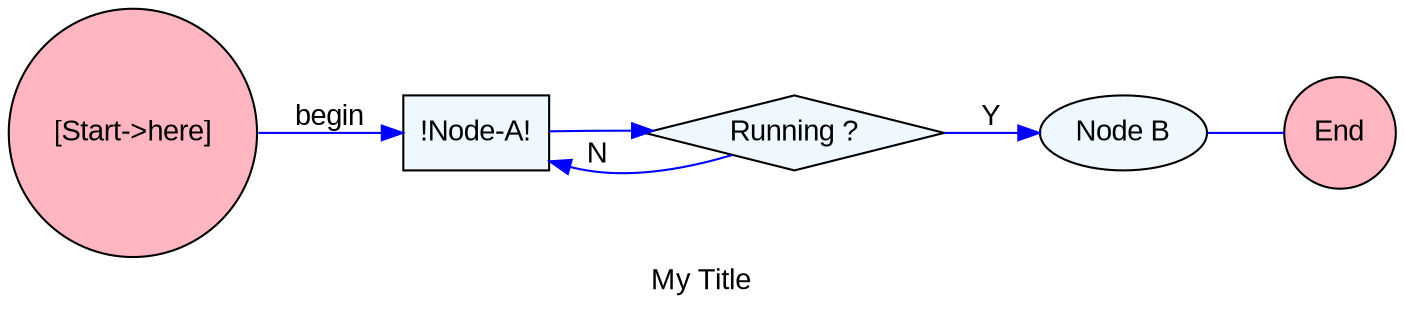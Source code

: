 /* My file
 */
digraph G {
  graph [ label="My Title", bgcolor="white",
    fontname="Arial", rankdir="LR"]
  node [fontname="Arial", shape="box",
    style="filled", fillcolor="AliceBlue"]
  edge [fontname="Arial", color="Blue",
    dir="forward"]
// Nodes
_s [label="[Start->here]", shape="circle",
  fillcolor="LightPink"]
_e [label="End", shape="circle",
  fillcolor="LightPink"]
a [label="!Node-A!"]
b [label = "Node B", shape="ellipse"]
if_ok [label="Running ?",shape="diamond"]

// Links
_s->a [label="begin"]
a->if_ok [label=""]
if_ok->a [label="N"]
if_ok->b [label="Y"]
b->_e [ dir="none"]
}

